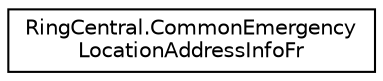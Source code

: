 digraph "Graphical Class Hierarchy"
{
 // LATEX_PDF_SIZE
  edge [fontname="Helvetica",fontsize="10",labelfontname="Helvetica",labelfontsize="10"];
  node [fontname="Helvetica",fontsize="10",shape=record];
  rankdir="LR";
  Node0 [label="RingCentral.CommonEmergency\lLocationAddressInfoFr",height=0.2,width=0.4,color="black", fillcolor="white", style="filled",URL="$classRingCentral_1_1CommonEmergencyLocationAddressInfoFr.html",tooltip=" "];
}
